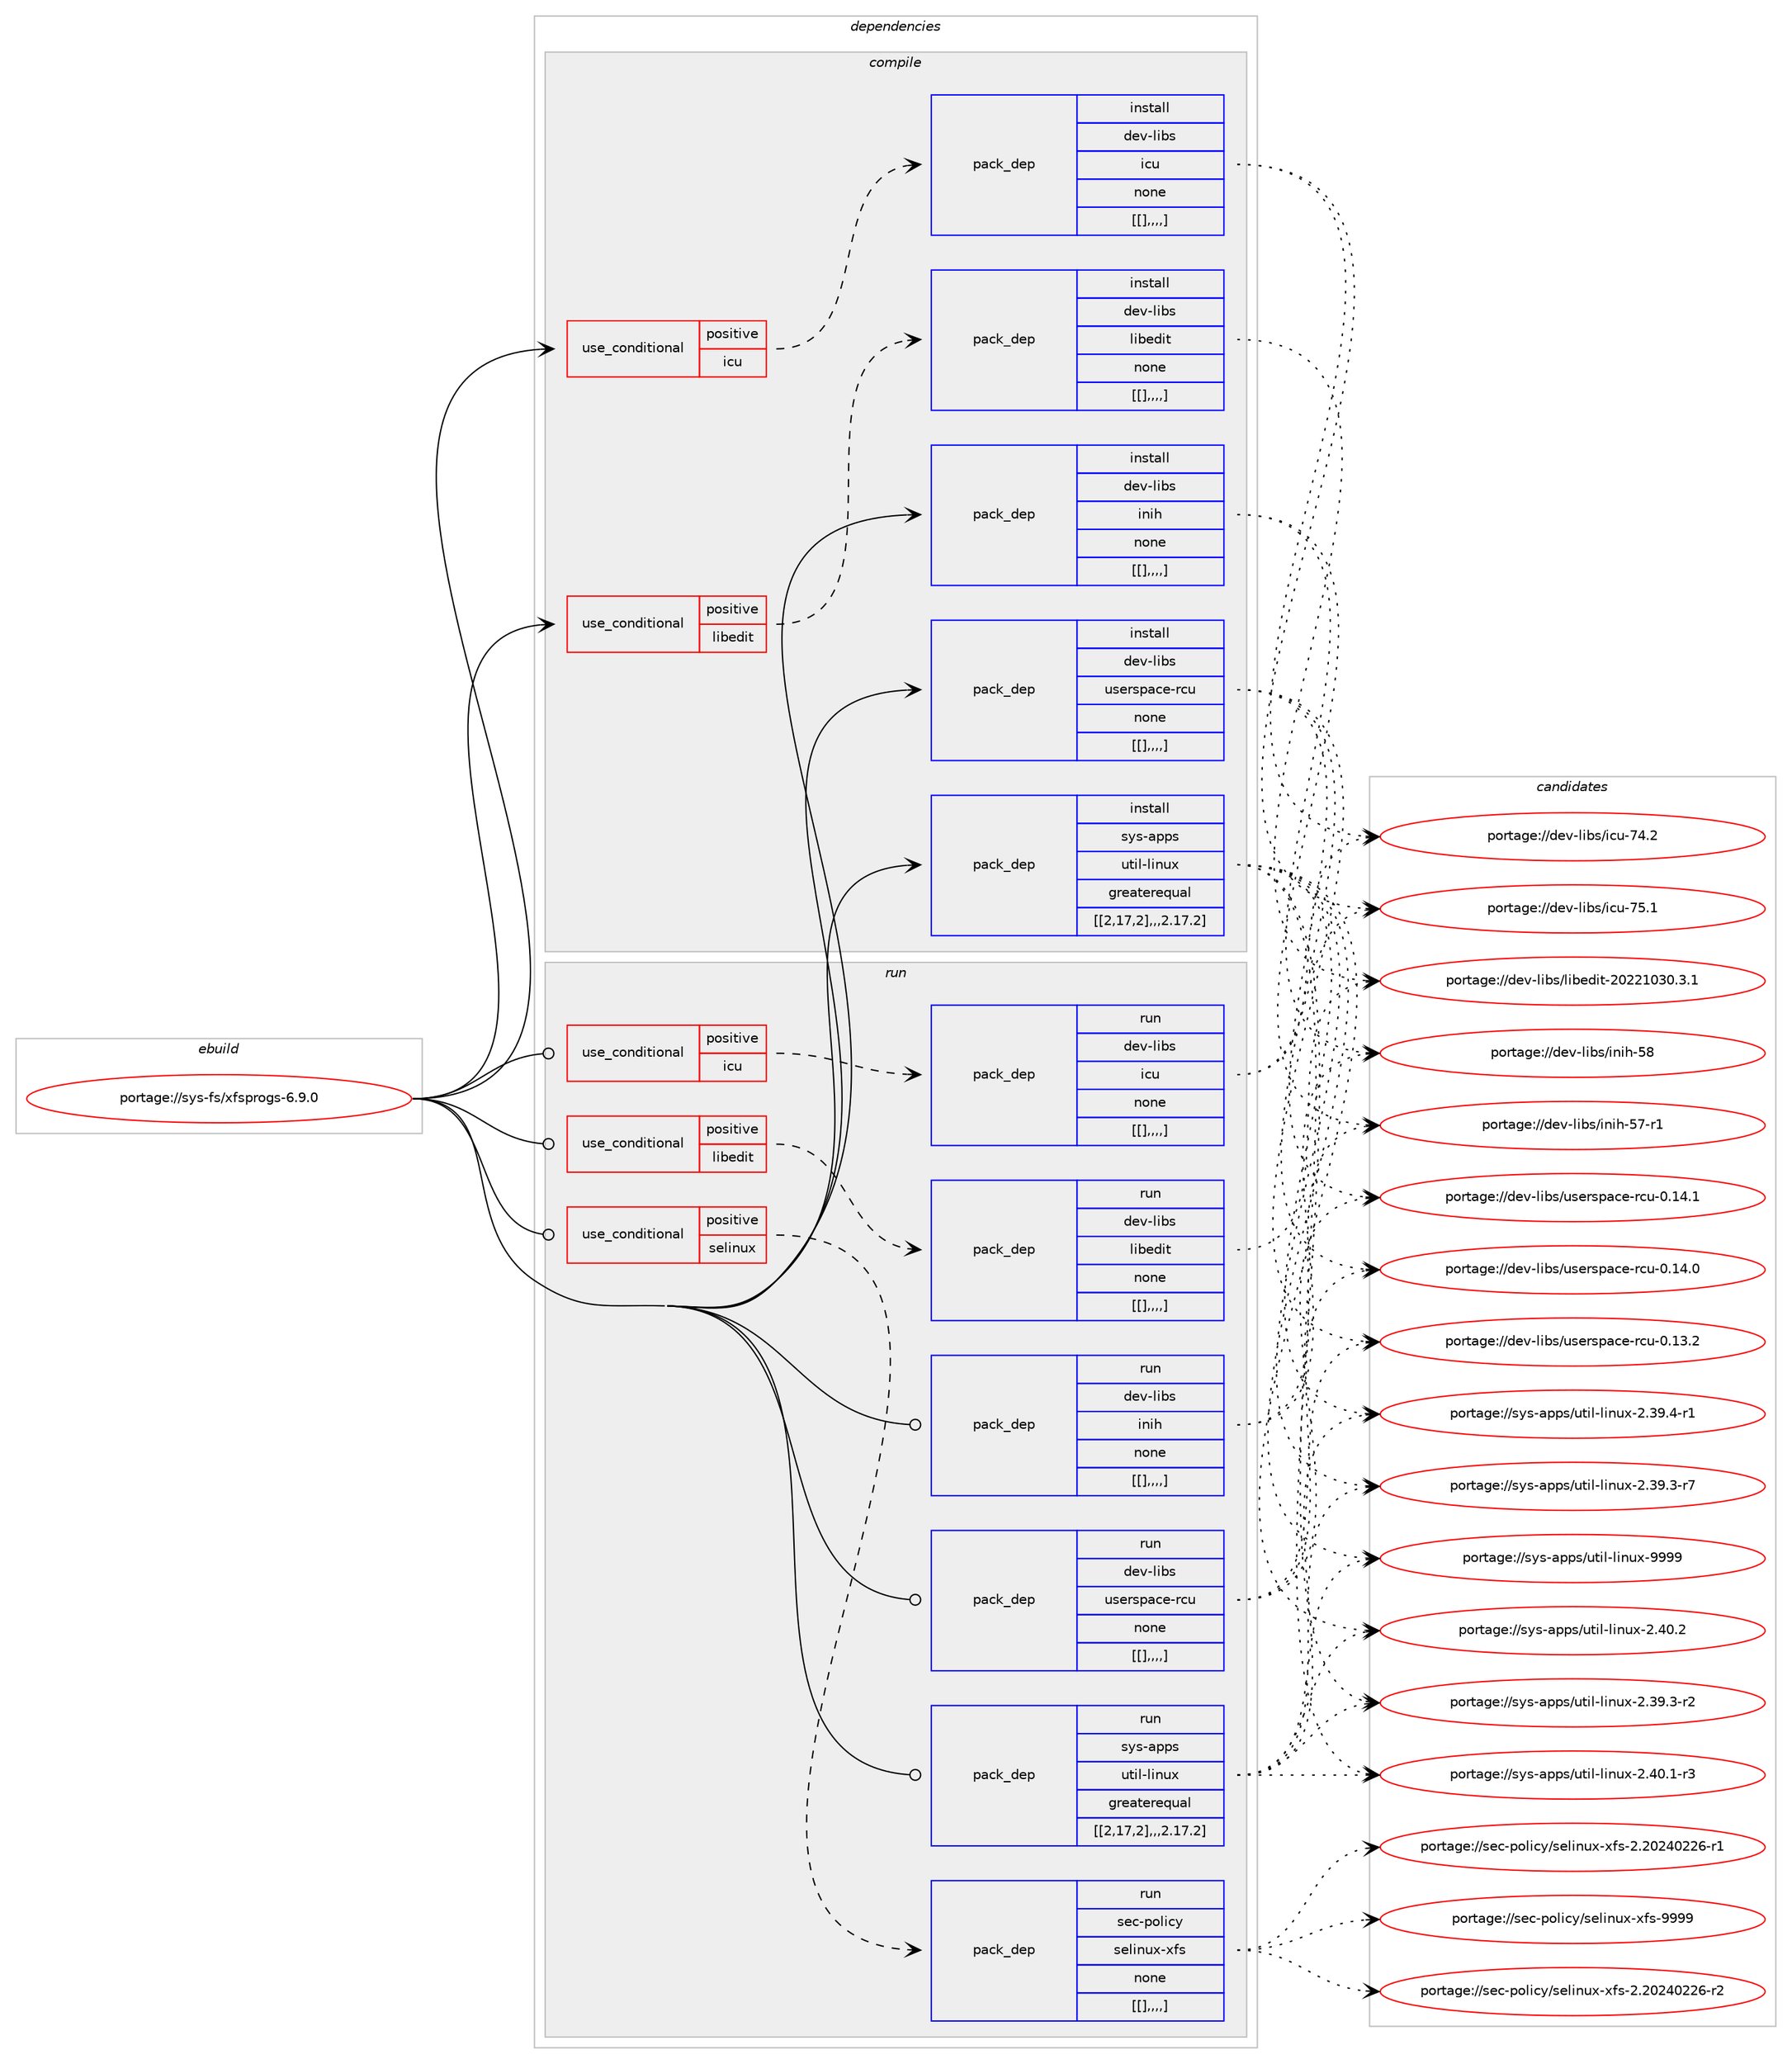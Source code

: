 digraph prolog {

# *************
# Graph options
# *************

newrank=true;
concentrate=true;
compound=true;
graph [rankdir=LR,fontname=Helvetica,fontsize=10,ranksep=1.5];#, ranksep=2.5, nodesep=0.2];
edge  [arrowhead=vee];
node  [fontname=Helvetica,fontsize=10];

# **********
# The ebuild
# **********

subgraph cluster_leftcol {
color=gray;
label=<<i>ebuild</i>>;
id [label="portage://sys-fs/xfsprogs-6.9.0", color=red, width=4, href="../sys-fs/xfsprogs-6.9.0.svg"];
}

# ****************
# The dependencies
# ****************

subgraph cluster_midcol {
color=gray;
label=<<i>dependencies</i>>;
subgraph cluster_compile {
fillcolor="#eeeeee";
style=filled;
label=<<i>compile</i>>;
subgraph cond9573 {
dependency25518 [label=<<TABLE BORDER="0" CELLBORDER="1" CELLSPACING="0" CELLPADDING="4"><TR><TD ROWSPAN="3" CELLPADDING="10">use_conditional</TD></TR><TR><TD>positive</TD></TR><TR><TD>icu</TD></TR></TABLE>>, shape=none, color=red];
subgraph pack15879 {
dependency25519 [label=<<TABLE BORDER="0" CELLBORDER="1" CELLSPACING="0" CELLPADDING="4" WIDTH="220"><TR><TD ROWSPAN="6" CELLPADDING="30">pack_dep</TD></TR><TR><TD WIDTH="110">install</TD></TR><TR><TD>dev-libs</TD></TR><TR><TD>icu</TD></TR><TR><TD>none</TD></TR><TR><TD>[[],,,,]</TD></TR></TABLE>>, shape=none, color=blue];
}
dependency25518:e -> dependency25519:w [weight=20,style="dashed",arrowhead="vee"];
}
id:e -> dependency25518:w [weight=20,style="solid",arrowhead="vee"];
subgraph cond9574 {
dependency25520 [label=<<TABLE BORDER="0" CELLBORDER="1" CELLSPACING="0" CELLPADDING="4"><TR><TD ROWSPAN="3" CELLPADDING="10">use_conditional</TD></TR><TR><TD>positive</TD></TR><TR><TD>libedit</TD></TR></TABLE>>, shape=none, color=red];
subgraph pack15880 {
dependency25521 [label=<<TABLE BORDER="0" CELLBORDER="1" CELLSPACING="0" CELLPADDING="4" WIDTH="220"><TR><TD ROWSPAN="6" CELLPADDING="30">pack_dep</TD></TR><TR><TD WIDTH="110">install</TD></TR><TR><TD>dev-libs</TD></TR><TR><TD>libedit</TD></TR><TR><TD>none</TD></TR><TR><TD>[[],,,,]</TD></TR></TABLE>>, shape=none, color=blue];
}
dependency25520:e -> dependency25521:w [weight=20,style="dashed",arrowhead="vee"];
}
id:e -> dependency25520:w [weight=20,style="solid",arrowhead="vee"];
subgraph pack15881 {
dependency25522 [label=<<TABLE BORDER="0" CELLBORDER="1" CELLSPACING="0" CELLPADDING="4" WIDTH="220"><TR><TD ROWSPAN="6" CELLPADDING="30">pack_dep</TD></TR><TR><TD WIDTH="110">install</TD></TR><TR><TD>dev-libs</TD></TR><TR><TD>inih</TD></TR><TR><TD>none</TD></TR><TR><TD>[[],,,,]</TD></TR></TABLE>>, shape=none, color=blue];
}
id:e -> dependency25522:w [weight=20,style="solid",arrowhead="vee"];
subgraph pack15882 {
dependency25523 [label=<<TABLE BORDER="0" CELLBORDER="1" CELLSPACING="0" CELLPADDING="4" WIDTH="220"><TR><TD ROWSPAN="6" CELLPADDING="30">pack_dep</TD></TR><TR><TD WIDTH="110">install</TD></TR><TR><TD>dev-libs</TD></TR><TR><TD>userspace-rcu</TD></TR><TR><TD>none</TD></TR><TR><TD>[[],,,,]</TD></TR></TABLE>>, shape=none, color=blue];
}
id:e -> dependency25523:w [weight=20,style="solid",arrowhead="vee"];
subgraph pack15883 {
dependency25524 [label=<<TABLE BORDER="0" CELLBORDER="1" CELLSPACING="0" CELLPADDING="4" WIDTH="220"><TR><TD ROWSPAN="6" CELLPADDING="30">pack_dep</TD></TR><TR><TD WIDTH="110">install</TD></TR><TR><TD>sys-apps</TD></TR><TR><TD>util-linux</TD></TR><TR><TD>greaterequal</TD></TR><TR><TD>[[2,17,2],,,2.17.2]</TD></TR></TABLE>>, shape=none, color=blue];
}
id:e -> dependency25524:w [weight=20,style="solid",arrowhead="vee"];
}
subgraph cluster_compileandrun {
fillcolor="#eeeeee";
style=filled;
label=<<i>compile and run</i>>;
}
subgraph cluster_run {
fillcolor="#eeeeee";
style=filled;
label=<<i>run</i>>;
subgraph cond9575 {
dependency25525 [label=<<TABLE BORDER="0" CELLBORDER="1" CELLSPACING="0" CELLPADDING="4"><TR><TD ROWSPAN="3" CELLPADDING="10">use_conditional</TD></TR><TR><TD>positive</TD></TR><TR><TD>icu</TD></TR></TABLE>>, shape=none, color=red];
subgraph pack15884 {
dependency25526 [label=<<TABLE BORDER="0" CELLBORDER="1" CELLSPACING="0" CELLPADDING="4" WIDTH="220"><TR><TD ROWSPAN="6" CELLPADDING="30">pack_dep</TD></TR><TR><TD WIDTH="110">run</TD></TR><TR><TD>dev-libs</TD></TR><TR><TD>icu</TD></TR><TR><TD>none</TD></TR><TR><TD>[[],,,,]</TD></TR></TABLE>>, shape=none, color=blue];
}
dependency25525:e -> dependency25526:w [weight=20,style="dashed",arrowhead="vee"];
}
id:e -> dependency25525:w [weight=20,style="solid",arrowhead="odot"];
subgraph cond9576 {
dependency25527 [label=<<TABLE BORDER="0" CELLBORDER="1" CELLSPACING="0" CELLPADDING="4"><TR><TD ROWSPAN="3" CELLPADDING="10">use_conditional</TD></TR><TR><TD>positive</TD></TR><TR><TD>libedit</TD></TR></TABLE>>, shape=none, color=red];
subgraph pack15885 {
dependency25528 [label=<<TABLE BORDER="0" CELLBORDER="1" CELLSPACING="0" CELLPADDING="4" WIDTH="220"><TR><TD ROWSPAN="6" CELLPADDING="30">pack_dep</TD></TR><TR><TD WIDTH="110">run</TD></TR><TR><TD>dev-libs</TD></TR><TR><TD>libedit</TD></TR><TR><TD>none</TD></TR><TR><TD>[[],,,,]</TD></TR></TABLE>>, shape=none, color=blue];
}
dependency25527:e -> dependency25528:w [weight=20,style="dashed",arrowhead="vee"];
}
id:e -> dependency25527:w [weight=20,style="solid",arrowhead="odot"];
subgraph cond9577 {
dependency25529 [label=<<TABLE BORDER="0" CELLBORDER="1" CELLSPACING="0" CELLPADDING="4"><TR><TD ROWSPAN="3" CELLPADDING="10">use_conditional</TD></TR><TR><TD>positive</TD></TR><TR><TD>selinux</TD></TR></TABLE>>, shape=none, color=red];
subgraph pack15886 {
dependency25530 [label=<<TABLE BORDER="0" CELLBORDER="1" CELLSPACING="0" CELLPADDING="4" WIDTH="220"><TR><TD ROWSPAN="6" CELLPADDING="30">pack_dep</TD></TR><TR><TD WIDTH="110">run</TD></TR><TR><TD>sec-policy</TD></TR><TR><TD>selinux-xfs</TD></TR><TR><TD>none</TD></TR><TR><TD>[[],,,,]</TD></TR></TABLE>>, shape=none, color=blue];
}
dependency25529:e -> dependency25530:w [weight=20,style="dashed",arrowhead="vee"];
}
id:e -> dependency25529:w [weight=20,style="solid",arrowhead="odot"];
subgraph pack15887 {
dependency25531 [label=<<TABLE BORDER="0" CELLBORDER="1" CELLSPACING="0" CELLPADDING="4" WIDTH="220"><TR><TD ROWSPAN="6" CELLPADDING="30">pack_dep</TD></TR><TR><TD WIDTH="110">run</TD></TR><TR><TD>dev-libs</TD></TR><TR><TD>inih</TD></TR><TR><TD>none</TD></TR><TR><TD>[[],,,,]</TD></TR></TABLE>>, shape=none, color=blue];
}
id:e -> dependency25531:w [weight=20,style="solid",arrowhead="odot"];
subgraph pack15888 {
dependency25532 [label=<<TABLE BORDER="0" CELLBORDER="1" CELLSPACING="0" CELLPADDING="4" WIDTH="220"><TR><TD ROWSPAN="6" CELLPADDING="30">pack_dep</TD></TR><TR><TD WIDTH="110">run</TD></TR><TR><TD>dev-libs</TD></TR><TR><TD>userspace-rcu</TD></TR><TR><TD>none</TD></TR><TR><TD>[[],,,,]</TD></TR></TABLE>>, shape=none, color=blue];
}
id:e -> dependency25532:w [weight=20,style="solid",arrowhead="odot"];
subgraph pack15889 {
dependency25533 [label=<<TABLE BORDER="0" CELLBORDER="1" CELLSPACING="0" CELLPADDING="4" WIDTH="220"><TR><TD ROWSPAN="6" CELLPADDING="30">pack_dep</TD></TR><TR><TD WIDTH="110">run</TD></TR><TR><TD>sys-apps</TD></TR><TR><TD>util-linux</TD></TR><TR><TD>greaterequal</TD></TR><TR><TD>[[2,17,2],,,2.17.2]</TD></TR></TABLE>>, shape=none, color=blue];
}
id:e -> dependency25533:w [weight=20,style="solid",arrowhead="odot"];
}
}

# **************
# The candidates
# **************

subgraph cluster_choices {
rank=same;
color=gray;
label=<<i>candidates</i>>;

subgraph choice15879 {
color=black;
nodesep=1;
choice100101118451081059811547105991174555534649 [label="portage://dev-libs/icu-75.1", color=red, width=4,href="../dev-libs/icu-75.1.svg"];
choice100101118451081059811547105991174555524650 [label="portage://dev-libs/icu-74.2", color=red, width=4,href="../dev-libs/icu-74.2.svg"];
dependency25519:e -> choice100101118451081059811547105991174555534649:w [style=dotted,weight="100"];
dependency25519:e -> choice100101118451081059811547105991174555524650:w [style=dotted,weight="100"];
}
subgraph choice15880 {
color=black;
nodesep=1;
choice1001011184510810598115471081059810110010511645504850504948514846514649 [label="portage://dev-libs/libedit-20221030.3.1", color=red, width=4,href="../dev-libs/libedit-20221030.3.1.svg"];
dependency25521:e -> choice1001011184510810598115471081059810110010511645504850504948514846514649:w [style=dotted,weight="100"];
}
subgraph choice15881 {
color=black;
nodesep=1;
choice100101118451081059811547105110105104455356 [label="portage://dev-libs/inih-58", color=red, width=4,href="../dev-libs/inih-58.svg"];
choice1001011184510810598115471051101051044553554511449 [label="portage://dev-libs/inih-57-r1", color=red, width=4,href="../dev-libs/inih-57-r1.svg"];
dependency25522:e -> choice100101118451081059811547105110105104455356:w [style=dotted,weight="100"];
dependency25522:e -> choice1001011184510810598115471051101051044553554511449:w [style=dotted,weight="100"];
}
subgraph choice15882 {
color=black;
nodesep=1;
choice1001011184510810598115471171151011141151129799101451149911745484649524649 [label="portage://dev-libs/userspace-rcu-0.14.1", color=red, width=4,href="../dev-libs/userspace-rcu-0.14.1.svg"];
choice1001011184510810598115471171151011141151129799101451149911745484649524648 [label="portage://dev-libs/userspace-rcu-0.14.0", color=red, width=4,href="../dev-libs/userspace-rcu-0.14.0.svg"];
choice1001011184510810598115471171151011141151129799101451149911745484649514650 [label="portage://dev-libs/userspace-rcu-0.13.2", color=red, width=4,href="../dev-libs/userspace-rcu-0.13.2.svg"];
dependency25523:e -> choice1001011184510810598115471171151011141151129799101451149911745484649524649:w [style=dotted,weight="100"];
dependency25523:e -> choice1001011184510810598115471171151011141151129799101451149911745484649524648:w [style=dotted,weight="100"];
dependency25523:e -> choice1001011184510810598115471171151011141151129799101451149911745484649514650:w [style=dotted,weight="100"];
}
subgraph choice15883 {
color=black;
nodesep=1;
choice115121115459711211211547117116105108451081051101171204557575757 [label="portage://sys-apps/util-linux-9999", color=red, width=4,href="../sys-apps/util-linux-9999.svg"];
choice1151211154597112112115471171161051084510810511011712045504652484650 [label="portage://sys-apps/util-linux-2.40.2", color=red, width=4,href="../sys-apps/util-linux-2.40.2.svg"];
choice11512111545971121121154711711610510845108105110117120455046524846494511451 [label="portage://sys-apps/util-linux-2.40.1-r3", color=red, width=4,href="../sys-apps/util-linux-2.40.1-r3.svg"];
choice11512111545971121121154711711610510845108105110117120455046515746524511449 [label="portage://sys-apps/util-linux-2.39.4-r1", color=red, width=4,href="../sys-apps/util-linux-2.39.4-r1.svg"];
choice11512111545971121121154711711610510845108105110117120455046515746514511455 [label="portage://sys-apps/util-linux-2.39.3-r7", color=red, width=4,href="../sys-apps/util-linux-2.39.3-r7.svg"];
choice11512111545971121121154711711610510845108105110117120455046515746514511450 [label="portage://sys-apps/util-linux-2.39.3-r2", color=red, width=4,href="../sys-apps/util-linux-2.39.3-r2.svg"];
dependency25524:e -> choice115121115459711211211547117116105108451081051101171204557575757:w [style=dotted,weight="100"];
dependency25524:e -> choice1151211154597112112115471171161051084510810511011712045504652484650:w [style=dotted,weight="100"];
dependency25524:e -> choice11512111545971121121154711711610510845108105110117120455046524846494511451:w [style=dotted,weight="100"];
dependency25524:e -> choice11512111545971121121154711711610510845108105110117120455046515746524511449:w [style=dotted,weight="100"];
dependency25524:e -> choice11512111545971121121154711711610510845108105110117120455046515746514511455:w [style=dotted,weight="100"];
dependency25524:e -> choice11512111545971121121154711711610510845108105110117120455046515746514511450:w [style=dotted,weight="100"];
}
subgraph choice15884 {
color=black;
nodesep=1;
choice100101118451081059811547105991174555534649 [label="portage://dev-libs/icu-75.1", color=red, width=4,href="../dev-libs/icu-75.1.svg"];
choice100101118451081059811547105991174555524650 [label="portage://dev-libs/icu-74.2", color=red, width=4,href="../dev-libs/icu-74.2.svg"];
dependency25526:e -> choice100101118451081059811547105991174555534649:w [style=dotted,weight="100"];
dependency25526:e -> choice100101118451081059811547105991174555524650:w [style=dotted,weight="100"];
}
subgraph choice15885 {
color=black;
nodesep=1;
choice1001011184510810598115471081059810110010511645504850504948514846514649 [label="portage://dev-libs/libedit-20221030.3.1", color=red, width=4,href="../dev-libs/libedit-20221030.3.1.svg"];
dependency25528:e -> choice1001011184510810598115471081059810110010511645504850504948514846514649:w [style=dotted,weight="100"];
}
subgraph choice15886 {
color=black;
nodesep=1;
choice11510199451121111081059912147115101108105110117120451201021154557575757 [label="portage://sec-policy/selinux-xfs-9999", color=red, width=4,href="../sec-policy/selinux-xfs-9999.svg"];
choice115101994511211110810599121471151011081051101171204512010211545504650485052485050544511450 [label="portage://sec-policy/selinux-xfs-2.20240226-r2", color=red, width=4,href="../sec-policy/selinux-xfs-2.20240226-r2.svg"];
choice115101994511211110810599121471151011081051101171204512010211545504650485052485050544511449 [label="portage://sec-policy/selinux-xfs-2.20240226-r1", color=red, width=4,href="../sec-policy/selinux-xfs-2.20240226-r1.svg"];
dependency25530:e -> choice11510199451121111081059912147115101108105110117120451201021154557575757:w [style=dotted,weight="100"];
dependency25530:e -> choice115101994511211110810599121471151011081051101171204512010211545504650485052485050544511450:w [style=dotted,weight="100"];
dependency25530:e -> choice115101994511211110810599121471151011081051101171204512010211545504650485052485050544511449:w [style=dotted,weight="100"];
}
subgraph choice15887 {
color=black;
nodesep=1;
choice100101118451081059811547105110105104455356 [label="portage://dev-libs/inih-58", color=red, width=4,href="../dev-libs/inih-58.svg"];
choice1001011184510810598115471051101051044553554511449 [label="portage://dev-libs/inih-57-r1", color=red, width=4,href="../dev-libs/inih-57-r1.svg"];
dependency25531:e -> choice100101118451081059811547105110105104455356:w [style=dotted,weight="100"];
dependency25531:e -> choice1001011184510810598115471051101051044553554511449:w [style=dotted,weight="100"];
}
subgraph choice15888 {
color=black;
nodesep=1;
choice1001011184510810598115471171151011141151129799101451149911745484649524649 [label="portage://dev-libs/userspace-rcu-0.14.1", color=red, width=4,href="../dev-libs/userspace-rcu-0.14.1.svg"];
choice1001011184510810598115471171151011141151129799101451149911745484649524648 [label="portage://dev-libs/userspace-rcu-0.14.0", color=red, width=4,href="../dev-libs/userspace-rcu-0.14.0.svg"];
choice1001011184510810598115471171151011141151129799101451149911745484649514650 [label="portage://dev-libs/userspace-rcu-0.13.2", color=red, width=4,href="../dev-libs/userspace-rcu-0.13.2.svg"];
dependency25532:e -> choice1001011184510810598115471171151011141151129799101451149911745484649524649:w [style=dotted,weight="100"];
dependency25532:e -> choice1001011184510810598115471171151011141151129799101451149911745484649524648:w [style=dotted,weight="100"];
dependency25532:e -> choice1001011184510810598115471171151011141151129799101451149911745484649514650:w [style=dotted,weight="100"];
}
subgraph choice15889 {
color=black;
nodesep=1;
choice115121115459711211211547117116105108451081051101171204557575757 [label="portage://sys-apps/util-linux-9999", color=red, width=4,href="../sys-apps/util-linux-9999.svg"];
choice1151211154597112112115471171161051084510810511011712045504652484650 [label="portage://sys-apps/util-linux-2.40.2", color=red, width=4,href="../sys-apps/util-linux-2.40.2.svg"];
choice11512111545971121121154711711610510845108105110117120455046524846494511451 [label="portage://sys-apps/util-linux-2.40.1-r3", color=red, width=4,href="../sys-apps/util-linux-2.40.1-r3.svg"];
choice11512111545971121121154711711610510845108105110117120455046515746524511449 [label="portage://sys-apps/util-linux-2.39.4-r1", color=red, width=4,href="../sys-apps/util-linux-2.39.4-r1.svg"];
choice11512111545971121121154711711610510845108105110117120455046515746514511455 [label="portage://sys-apps/util-linux-2.39.3-r7", color=red, width=4,href="../sys-apps/util-linux-2.39.3-r7.svg"];
choice11512111545971121121154711711610510845108105110117120455046515746514511450 [label="portage://sys-apps/util-linux-2.39.3-r2", color=red, width=4,href="../sys-apps/util-linux-2.39.3-r2.svg"];
dependency25533:e -> choice115121115459711211211547117116105108451081051101171204557575757:w [style=dotted,weight="100"];
dependency25533:e -> choice1151211154597112112115471171161051084510810511011712045504652484650:w [style=dotted,weight="100"];
dependency25533:e -> choice11512111545971121121154711711610510845108105110117120455046524846494511451:w [style=dotted,weight="100"];
dependency25533:e -> choice11512111545971121121154711711610510845108105110117120455046515746524511449:w [style=dotted,weight="100"];
dependency25533:e -> choice11512111545971121121154711711610510845108105110117120455046515746514511455:w [style=dotted,weight="100"];
dependency25533:e -> choice11512111545971121121154711711610510845108105110117120455046515746514511450:w [style=dotted,weight="100"];
}
}

}

